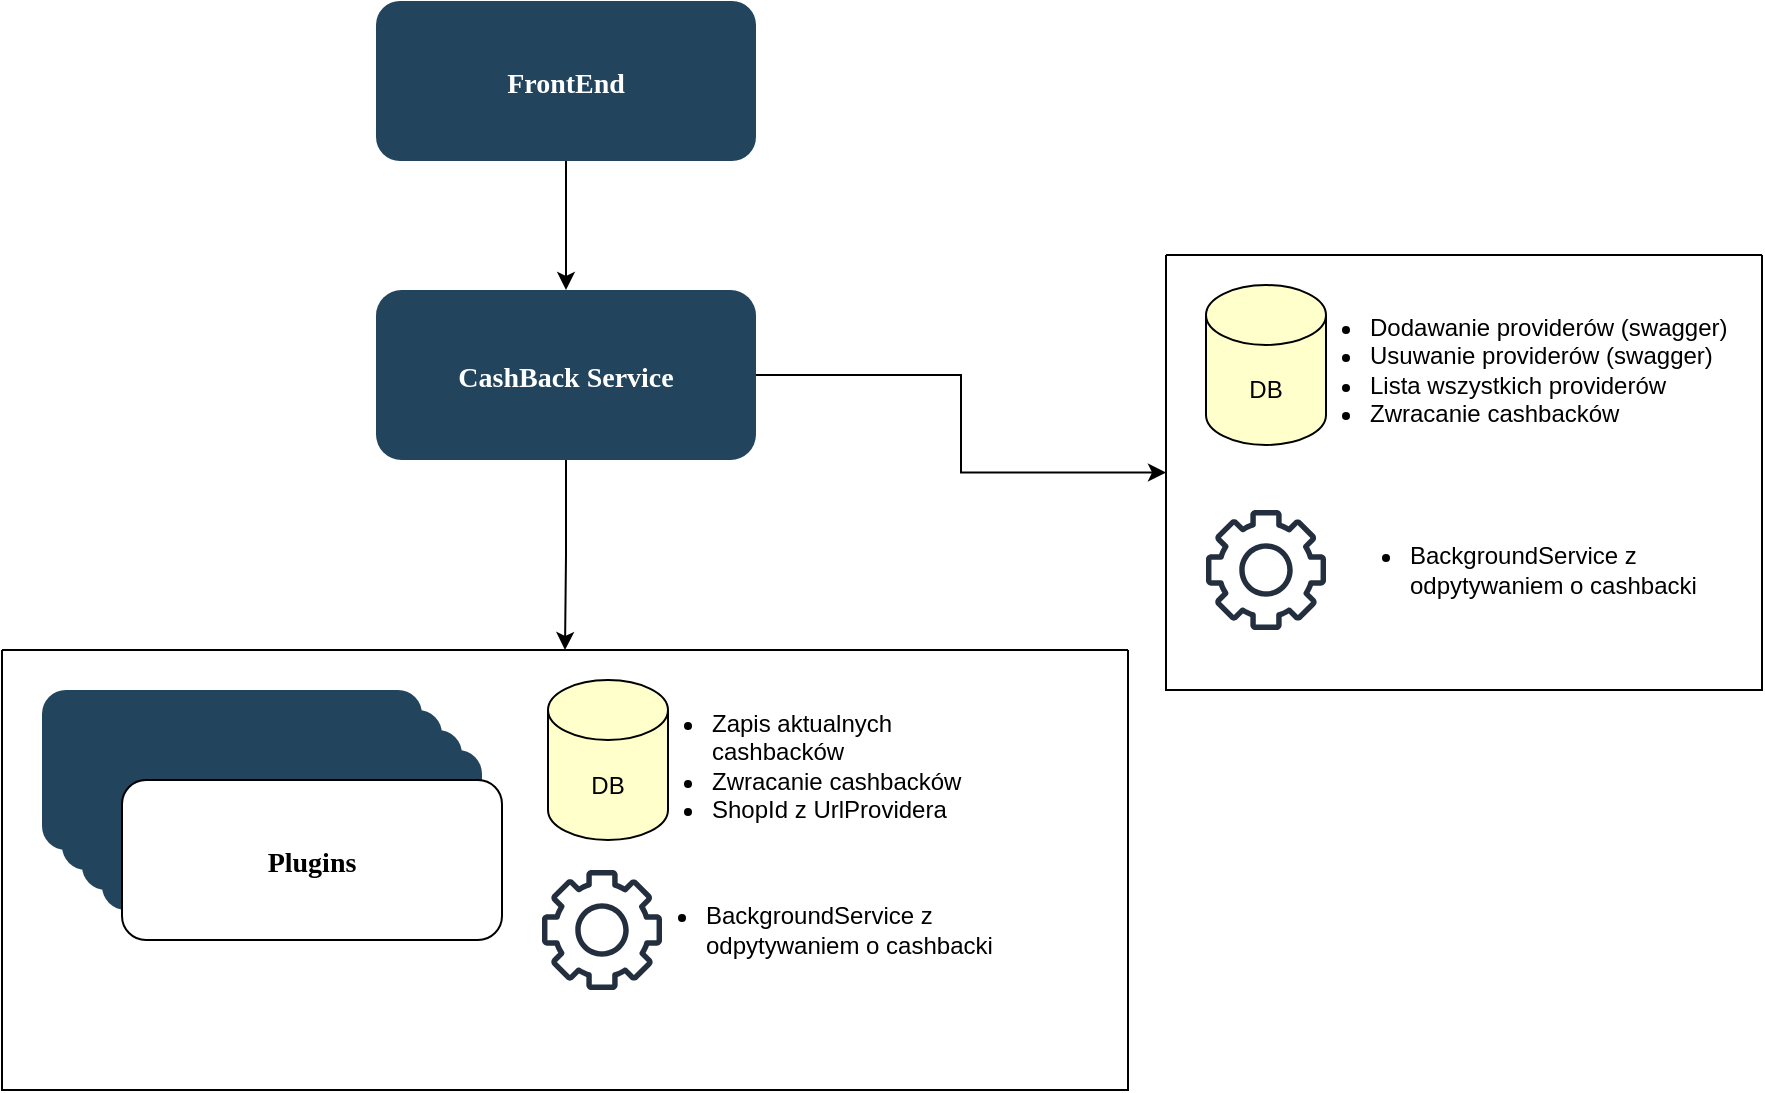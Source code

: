 <mxfile version="15.4.0" type="device"><diagram name="Page-1" id="2c0d36ab-eaac-3732-788b-9136903baeff"><mxGraphModel dx="905" dy="665" grid="1" gridSize="10" guides="1" tooltips="1" connect="1" arrows="1" fold="1" page="1" pageScale="1.5" pageWidth="1169" pageHeight="827" background="none" math="0" shadow="0"><root><mxCell id="0"/><mxCell id="1" parent="0"/><mxCell id="2inQBmxgBLft2kUtlIvM-124" style="edgeStyle=orthogonalEdgeStyle;rounded=0;orthogonalLoop=1;jettySize=auto;html=1;exitX=0.5;exitY=1;exitDx=0;exitDy=0;entryX=0.5;entryY=0;entryDx=0;entryDy=0;" edge="1" parent="1" source="2" target="2inQBmxgBLft2kUtlIvM-123"><mxGeometry relative="1" as="geometry"/></mxCell><mxCell id="2" value="FrontEnd" style="rounded=1;fillColor=#23445D;gradientColor=none;strokeColor=none;fontColor=#FFFFFF;fontStyle=1;fontFamily=Tahoma;fontSize=14" parent="1" vertex="1"><mxGeometry x="757" y="185.5" width="190" height="80" as="geometry"/></mxCell><mxCell id="2inQBmxgBLft2kUtlIvM-132" style="edgeStyle=orthogonalEdgeStyle;rounded=0;orthogonalLoop=1;jettySize=auto;html=1;exitX=0.5;exitY=1;exitDx=0;exitDy=0;entryX=0.5;entryY=0;entryDx=0;entryDy=0;" edge="1" parent="1" source="2inQBmxgBLft2kUtlIvM-123" target="2inQBmxgBLft2kUtlIvM-125"><mxGeometry relative="1" as="geometry"/></mxCell><mxCell id="2inQBmxgBLft2kUtlIvM-139" value="" style="edgeStyle=orthogonalEdgeStyle;rounded=0;orthogonalLoop=1;jettySize=auto;html=1;entryX=0;entryY=0.5;entryDx=0;entryDy=0;" edge="1" parent="1" source="2inQBmxgBLft2kUtlIvM-123" target="2inQBmxgBLft2kUtlIvM-140"><mxGeometry relative="1" as="geometry"><mxPoint x="990" y="395" as="targetPoint"/></mxGeometry></mxCell><mxCell id="2inQBmxgBLft2kUtlIvM-123" value="CashBack Service" style="rounded=1;fillColor=#23445D;gradientColor=none;strokeColor=none;fontColor=#FFFFFF;fontStyle=1;fontFamily=Tahoma;fontSize=14" vertex="1" parent="1"><mxGeometry x="757" y="330" width="190" height="85" as="geometry"/></mxCell><mxCell id="2inQBmxgBLft2kUtlIvM-125" value="" style="swimlane;startSize=0;" vertex="1" parent="1"><mxGeometry x="570" y="510" width="563" height="220" as="geometry"><mxRectangle x="870" y="470" width="50" height="40" as="alternateBounds"/></mxGeometry></mxCell><mxCell id="2inQBmxgBLft2kUtlIvM-131" value="" style="group" vertex="1" connectable="0" parent="2inQBmxgBLft2kUtlIvM-125"><mxGeometry x="20" y="20" width="230" height="125" as="geometry"/></mxCell><mxCell id="2inQBmxgBLft2kUtlIvM-126" value="CashBack Provider" style="rounded=1;fillColor=#23445D;gradientColor=none;strokeColor=none;fontColor=#FFFFFF;fontStyle=1;fontFamily=Tahoma;fontSize=14" vertex="1" parent="2inQBmxgBLft2kUtlIvM-131"><mxGeometry width="190" height="80" as="geometry"/></mxCell><mxCell id="2inQBmxgBLft2kUtlIvM-127" value="CashBack Provider" style="rounded=1;fillColor=#23445D;gradientColor=none;strokeColor=none;fontColor=#FFFFFF;fontStyle=1;fontFamily=Tahoma;fontSize=14" vertex="1" parent="2inQBmxgBLft2kUtlIvM-131"><mxGeometry x="10" y="10" width="190" height="80" as="geometry"/></mxCell><mxCell id="2inQBmxgBLft2kUtlIvM-128" value="CashBack Provider" style="rounded=1;fillColor=#23445D;gradientColor=none;strokeColor=none;fontColor=#FFFFFF;fontStyle=1;fontFamily=Tahoma;fontSize=14" vertex="1" parent="2inQBmxgBLft2kUtlIvM-131"><mxGeometry x="20" y="20" width="190" height="80" as="geometry"/></mxCell><mxCell id="2inQBmxgBLft2kUtlIvM-129" value="CashBack Provider" style="rounded=1;fillColor=#23445D;gradientColor=none;strokeColor=none;fontColor=#FFFFFF;fontStyle=1;fontFamily=Tahoma;fontSize=14" vertex="1" parent="2inQBmxgBLft2kUtlIvM-131"><mxGeometry x="30" y="30" width="190" height="80" as="geometry"/></mxCell><mxCell id="2inQBmxgBLft2kUtlIvM-130" value="Plugins" style="rounded=1;fontStyle=1;fontFamily=Tahoma;fontSize=14" vertex="1" parent="2inQBmxgBLft2kUtlIvM-131"><mxGeometry x="40" y="45" width="190" height="80" as="geometry"/></mxCell><mxCell id="2inQBmxgBLft2kUtlIvM-146" value="" style="group" vertex="1" connectable="0" parent="2inQBmxgBLft2kUtlIvM-125"><mxGeometry x="273" y="15" width="210" height="85" as="geometry"/></mxCell><mxCell id="2inQBmxgBLft2kUtlIvM-147" value="DB" style="shape=cylinder3;whiteSpace=wrap;html=1;boundedLbl=1;backgroundOutline=1;size=15;glass=0;fillColor=#FFFFCC;" vertex="1" parent="2inQBmxgBLft2kUtlIvM-146"><mxGeometry width="60" height="80" as="geometry"/></mxCell><mxCell id="2inQBmxgBLft2kUtlIvM-148" value="&lt;ul&gt;&lt;li&gt;Zapis aktualnych cashbacków&lt;/li&gt;&lt;li&gt;Zwracanie cashbacków&lt;/li&gt;&lt;li&gt;ShopId z UrlProvidera&lt;/li&gt;&lt;/ul&gt;" style="text;strokeColor=none;fillColor=none;html=1;whiteSpace=wrap;verticalAlign=middle;overflow=hidden;glass=0;" vertex="1" parent="2inQBmxgBLft2kUtlIvM-146"><mxGeometry x="40" width="170" height="85" as="geometry"/></mxCell><mxCell id="2inQBmxgBLft2kUtlIvM-153" value="" style="group" vertex="1" connectable="0" parent="2inQBmxgBLft2kUtlIvM-125"><mxGeometry x="270" y="100" width="260" height="80" as="geometry"/></mxCell><mxCell id="2inQBmxgBLft2kUtlIvM-154" value="" style="sketch=0;outlineConnect=0;fontColor=#232F3E;gradientColor=none;fillColor=#232F3E;strokeColor=none;dashed=0;verticalLabelPosition=bottom;verticalAlign=top;align=center;html=1;fontSize=12;fontStyle=0;aspect=fixed;pointerEvents=1;shape=mxgraph.aws4.gear;glass=0;" vertex="1" parent="2inQBmxgBLft2kUtlIvM-153"><mxGeometry y="10" width="60" height="60" as="geometry"/></mxCell><mxCell id="2inQBmxgBLft2kUtlIvM-155" value="&lt;ul&gt;&lt;li&gt;BackgroundService z odpytywaniem o cashbacki&lt;/li&gt;&lt;/ul&gt;" style="text;strokeColor=none;fillColor=none;html=1;whiteSpace=wrap;verticalAlign=middle;overflow=hidden;glass=0;" vertex="1" parent="2inQBmxgBLft2kUtlIvM-153"><mxGeometry x="40" width="220" height="80" as="geometry"/></mxCell><mxCell id="2inQBmxgBLft2kUtlIvM-140" value="" style="swimlane;startSize=0;glass=0;" vertex="1" parent="1"><mxGeometry x="1152" y="312.5" width="298" height="217.5" as="geometry"><mxRectangle x="1152" y="312.5" width="50" height="40" as="alternateBounds"/></mxGeometry></mxCell><mxCell id="2inQBmxgBLft2kUtlIvM-144" value="" style="group" vertex="1" connectable="0" parent="2inQBmxgBLft2kUtlIvM-140"><mxGeometry x="20" y="15" width="270" height="85" as="geometry"/></mxCell><mxCell id="2inQBmxgBLft2kUtlIvM-141" value="DB" style="shape=cylinder3;whiteSpace=wrap;html=1;boundedLbl=1;backgroundOutline=1;size=15;glass=0;fillColor=#FFFFCC;" vertex="1" parent="2inQBmxgBLft2kUtlIvM-144"><mxGeometry width="60" height="80" as="geometry"/></mxCell><mxCell id="2inQBmxgBLft2kUtlIvM-142" value="&lt;ul&gt;&lt;li&gt;Dodawanie providerów (swagger)&lt;/li&gt;&lt;li&gt;Usuwanie providerów (swagger)&lt;/li&gt;&lt;li&gt;Lista wszystkich providerów&lt;/li&gt;&lt;li&gt;Zwracanie cashbacków&lt;/li&gt;&lt;/ul&gt;" style="text;strokeColor=none;fillColor=none;html=1;whiteSpace=wrap;verticalAlign=middle;overflow=hidden;glass=0;" vertex="1" parent="2inQBmxgBLft2kUtlIvM-144"><mxGeometry x="40" width="230" height="85" as="geometry"/></mxCell><mxCell id="2inQBmxgBLft2kUtlIvM-149" value="" style="group" vertex="1" connectable="0" parent="2inQBmxgBLft2kUtlIvM-140"><mxGeometry x="20" y="117.5" width="260" height="80" as="geometry"/></mxCell><mxCell id="2inQBmxgBLft2kUtlIvM-143" value="" style="sketch=0;outlineConnect=0;fontColor=#232F3E;gradientColor=none;fillColor=#232F3E;strokeColor=none;dashed=0;verticalLabelPosition=bottom;verticalAlign=top;align=center;html=1;fontSize=12;fontStyle=0;aspect=fixed;pointerEvents=1;shape=mxgraph.aws4.gear;glass=0;" vertex="1" parent="2inQBmxgBLft2kUtlIvM-149"><mxGeometry y="10" width="60" height="60" as="geometry"/></mxCell><mxCell id="2inQBmxgBLft2kUtlIvM-145" value="&lt;ul&gt;&lt;li&gt;BackgroundService z odpytywaniem o cashbacki&lt;/li&gt;&lt;/ul&gt;" style="text;strokeColor=none;fillColor=none;html=1;whiteSpace=wrap;verticalAlign=middle;overflow=hidden;glass=0;" vertex="1" parent="2inQBmxgBLft2kUtlIvM-149"><mxGeometry x="60" width="200" height="80" as="geometry"/></mxCell></root></mxGraphModel></diagram></mxfile>